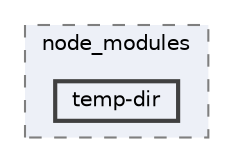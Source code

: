 digraph "pkiclassroomrescheduler/src/main/frontend/node_modules/temp-dir"
{
 // LATEX_PDF_SIZE
  bgcolor="transparent";
  edge [fontname=Helvetica,fontsize=10,labelfontname=Helvetica,labelfontsize=10];
  node [fontname=Helvetica,fontsize=10,shape=box,height=0.2,width=0.4];
  compound=true
  subgraph clusterdir_72953eda66ccb3a2722c28e1c3e6c23b {
    graph [ bgcolor="#edf0f7", pencolor="grey50", label="node_modules", fontname=Helvetica,fontsize=10 style="filled,dashed", URL="dir_72953eda66ccb3a2722c28e1c3e6c23b.html",tooltip=""]
  dir_cf78a2961f70dcae5f89e8e3394c0c3f [label="temp-dir", fillcolor="#edf0f7", color="grey25", style="filled,bold", URL="dir_cf78a2961f70dcae5f89e8e3394c0c3f.html",tooltip=""];
  }
}
